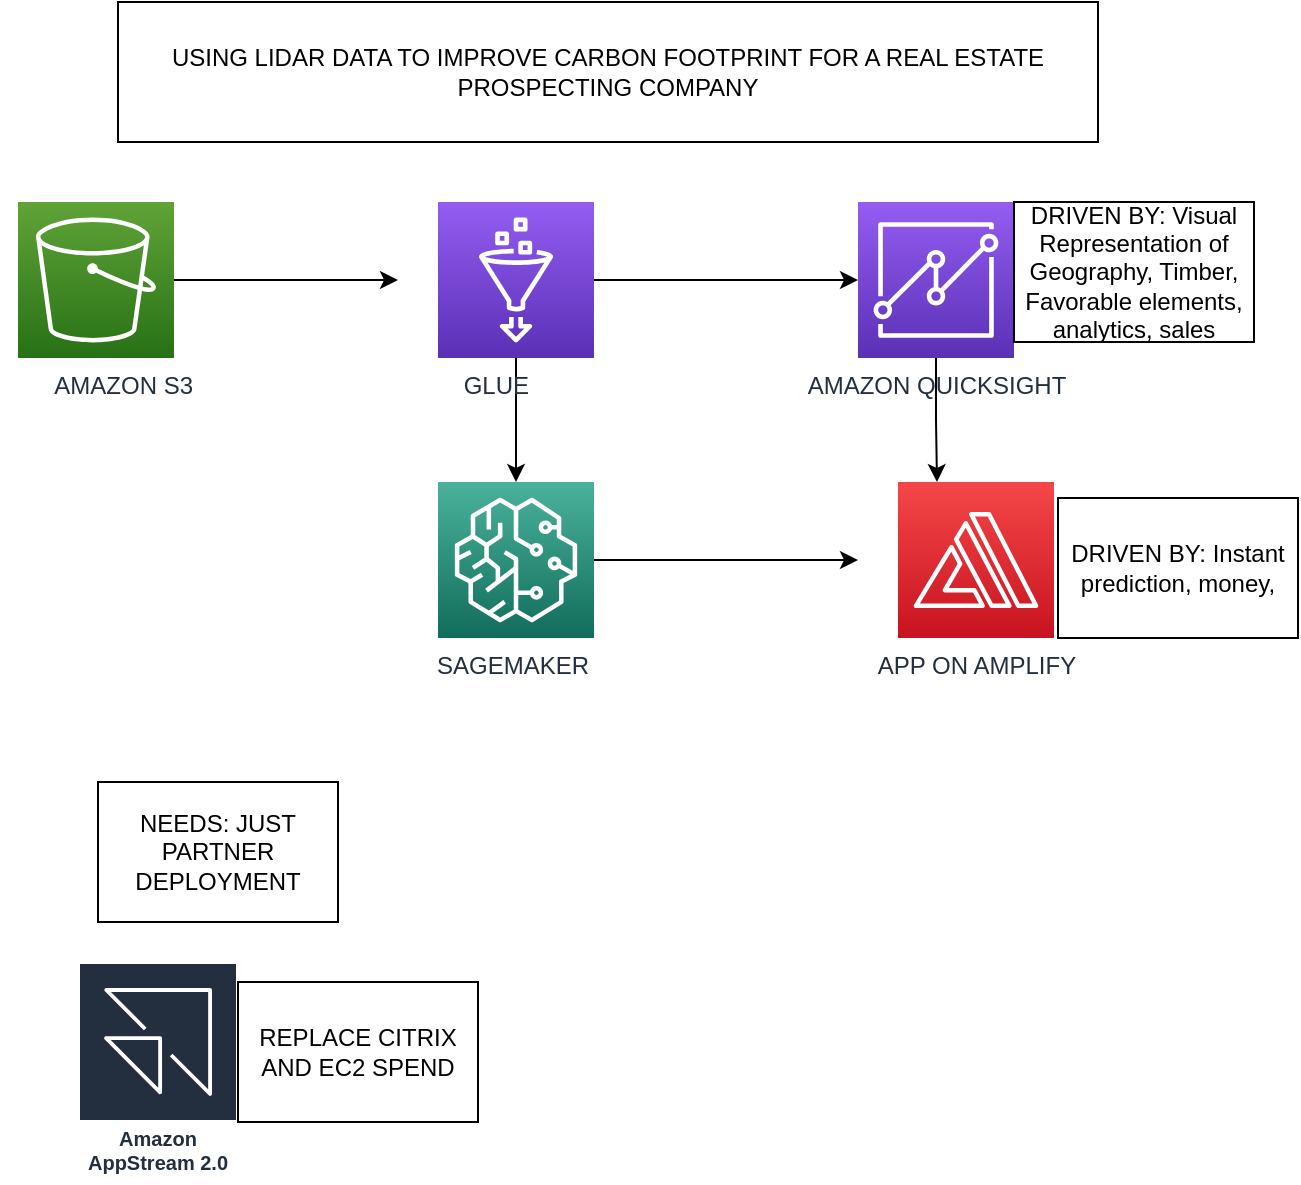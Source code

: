 <mxfile version="21.6.8" type="github">
  <diagram name="Page-1" id="3hKNQH16sDU-0gm0L-F4">
    <mxGraphModel dx="1422" dy="746" grid="1" gridSize="10" guides="1" tooltips="1" connect="1" arrows="1" fold="1" page="1" pageScale="1" pageWidth="850" pageHeight="1100" math="0" shadow="0">
      <root>
        <mxCell id="0" />
        <mxCell id="1" parent="0" />
        <mxCell id="sll2KaKlqQ9lJeDoCoRf-8" style="edgeStyle=orthogonalEdgeStyle;rounded=0;orthogonalLoop=1;jettySize=auto;html=1;" parent="1" source="sll2KaKlqQ9lJeDoCoRf-1" edge="1">
          <mxGeometry relative="1" as="geometry">
            <mxPoint x="300" y="139" as="targetPoint" />
          </mxGeometry>
        </mxCell>
        <mxCell id="sll2KaKlqQ9lJeDoCoRf-1" value="&lt;span style=&quot;white-space: pre;&quot;&gt;&#x9;&lt;/span&gt;AMAZON S3" style="sketch=0;points=[[0,0,0],[0.25,0,0],[0.5,0,0],[0.75,0,0],[1,0,0],[0,1,0],[0.25,1,0],[0.5,1,0],[0.75,1,0],[1,1,0],[0,0.25,0],[0,0.5,0],[0,0.75,0],[1,0.25,0],[1,0.5,0],[1,0.75,0]];outlineConnect=0;fontColor=#232F3E;gradientColor=#60A337;gradientDirection=north;fillColor=#277116;strokeColor=#ffffff;dashed=0;verticalLabelPosition=bottom;verticalAlign=top;align=center;html=1;fontSize=12;fontStyle=0;aspect=fixed;shape=mxgraph.aws4.resourceIcon;resIcon=mxgraph.aws4.s3;" parent="1" vertex="1">
          <mxGeometry x="110" y="100" width="78" height="78" as="geometry" />
        </mxCell>
        <mxCell id="sll2KaKlqQ9lJeDoCoRf-9" style="edgeStyle=orthogonalEdgeStyle;rounded=0;orthogonalLoop=1;jettySize=auto;html=1;entryX=0;entryY=0.5;entryDx=0;entryDy=0;entryPerimeter=0;" parent="1" source="sll2KaKlqQ9lJeDoCoRf-2" target="sll2KaKlqQ9lJeDoCoRf-3" edge="1">
          <mxGeometry relative="1" as="geometry" />
        </mxCell>
        <mxCell id="sll2KaKlqQ9lJeDoCoRf-10" style="edgeStyle=orthogonalEdgeStyle;rounded=0;orthogonalLoop=1;jettySize=auto;html=1;" parent="1" source="sll2KaKlqQ9lJeDoCoRf-2" target="sll2KaKlqQ9lJeDoCoRf-4" edge="1">
          <mxGeometry relative="1" as="geometry" />
        </mxCell>
        <mxCell id="sll2KaKlqQ9lJeDoCoRf-2" value="GLUE&lt;span style=&quot;white-space: pre;&quot;&gt;&#x9;&lt;/span&gt;" style="sketch=0;points=[[0,0,0],[0.25,0,0],[0.5,0,0],[0.75,0,0],[1,0,0],[0,1,0],[0.25,1,0],[0.5,1,0],[0.75,1,0],[1,1,0],[0,0.25,0],[0,0.5,0],[0,0.75,0],[1,0.25,0],[1,0.5,0],[1,0.75,0]];outlineConnect=0;fontColor=#232F3E;gradientColor=#945DF2;gradientDirection=north;fillColor=#5A30B5;strokeColor=#ffffff;dashed=0;verticalLabelPosition=bottom;verticalAlign=top;align=center;html=1;fontSize=12;fontStyle=0;aspect=fixed;shape=mxgraph.aws4.resourceIcon;resIcon=mxgraph.aws4.glue;" parent="1" vertex="1">
          <mxGeometry x="320" y="100" width="78" height="78" as="geometry" />
        </mxCell>
        <mxCell id="s8nZN4GmcJ-J-yLGvwKA-1" style="edgeStyle=orthogonalEdgeStyle;rounded=0;orthogonalLoop=1;jettySize=auto;html=1;entryX=0.25;entryY=0;entryDx=0;entryDy=0;entryPerimeter=0;" edge="1" parent="1" source="sll2KaKlqQ9lJeDoCoRf-3" target="sll2KaKlqQ9lJeDoCoRf-5">
          <mxGeometry relative="1" as="geometry" />
        </mxCell>
        <mxCell id="sll2KaKlqQ9lJeDoCoRf-3" value="AMAZON QUICKSIGHT" style="sketch=0;points=[[0,0,0],[0.25,0,0],[0.5,0,0],[0.75,0,0],[1,0,0],[0,1,0],[0.25,1,0],[0.5,1,0],[0.75,1,0],[1,1,0],[0,0.25,0],[0,0.5,0],[0,0.75,0],[1,0.25,0],[1,0.5,0],[1,0.75,0]];outlineConnect=0;fontColor=#232F3E;gradientColor=#945DF2;gradientDirection=north;fillColor=#5A30B5;strokeColor=#ffffff;dashed=0;verticalLabelPosition=bottom;verticalAlign=top;align=center;html=1;fontSize=12;fontStyle=0;aspect=fixed;shape=mxgraph.aws4.resourceIcon;resIcon=mxgraph.aws4.quicksight;" parent="1" vertex="1">
          <mxGeometry x="530" y="100" width="78" height="78" as="geometry" />
        </mxCell>
        <mxCell id="sll2KaKlqQ9lJeDoCoRf-11" style="edgeStyle=orthogonalEdgeStyle;rounded=0;orthogonalLoop=1;jettySize=auto;html=1;" parent="1" source="sll2KaKlqQ9lJeDoCoRf-4" edge="1">
          <mxGeometry relative="1" as="geometry">
            <mxPoint x="530" y="279" as="targetPoint" />
          </mxGeometry>
        </mxCell>
        <mxCell id="sll2KaKlqQ9lJeDoCoRf-4" value="SAGEMAKER&lt;span style=&quot;white-space: pre;&quot;&gt;&#x9;&lt;/span&gt;" style="sketch=0;points=[[0,0,0],[0.25,0,0],[0.5,0,0],[0.75,0,0],[1,0,0],[0,1,0],[0.25,1,0],[0.5,1,0],[0.75,1,0],[1,1,0],[0,0.25,0],[0,0.5,0],[0,0.75,0],[1,0.25,0],[1,0.5,0],[1,0.75,0]];outlineConnect=0;fontColor=#232F3E;gradientColor=#4AB29A;gradientDirection=north;fillColor=#116D5B;strokeColor=#ffffff;dashed=0;verticalLabelPosition=bottom;verticalAlign=top;align=center;html=1;fontSize=12;fontStyle=0;aspect=fixed;shape=mxgraph.aws4.resourceIcon;resIcon=mxgraph.aws4.sagemaker;" parent="1" vertex="1">
          <mxGeometry x="320" y="240" width="78" height="78" as="geometry" />
        </mxCell>
        <mxCell id="sll2KaKlqQ9lJeDoCoRf-5" value="APP ON AMPLIFY" style="sketch=0;points=[[0,0,0],[0.25,0,0],[0.5,0,0],[0.75,0,0],[1,0,0],[0,1,0],[0.25,1,0],[0.5,1,0],[0.75,1,0],[1,1,0],[0,0.25,0],[0,0.5,0],[0,0.75,0],[1,0.25,0],[1,0.5,0],[1,0.75,0]];outlineConnect=0;fontColor=#232F3E;gradientColor=#F54749;gradientDirection=north;fillColor=#C7131F;strokeColor=#ffffff;dashed=0;verticalLabelPosition=bottom;verticalAlign=top;align=center;html=1;fontSize=12;fontStyle=0;aspect=fixed;shape=mxgraph.aws4.resourceIcon;resIcon=mxgraph.aws4.amplify;" parent="1" vertex="1">
          <mxGeometry x="550" y="240" width="78" height="78" as="geometry" />
        </mxCell>
        <mxCell id="sll2KaKlqQ9lJeDoCoRf-7" value="USING LIDAR DATA TO IMPROVE CARBON FOOTPRINT FOR A REAL ESTATE PROSPECTING COMPANY" style="rounded=0;whiteSpace=wrap;html=1;" parent="1" vertex="1">
          <mxGeometry x="160" width="490" height="70" as="geometry" />
        </mxCell>
        <mxCell id="sll2KaKlqQ9lJeDoCoRf-12" value="DRIVEN BY: Instant prediction, money, " style="rounded=0;whiteSpace=wrap;html=1;" parent="1" vertex="1">
          <mxGeometry x="630" y="248" width="120" height="70" as="geometry" />
        </mxCell>
        <mxCell id="sll2KaKlqQ9lJeDoCoRf-13" value="DRIVEN BY: Visual Representation of Geography, Timber, Favorable elements, analytics, sales" style="rounded=0;whiteSpace=wrap;html=1;" parent="1" vertex="1">
          <mxGeometry x="608" y="100" width="120" height="70" as="geometry" />
        </mxCell>
        <mxCell id="sll2KaKlqQ9lJeDoCoRf-14" value="Amazon AppStream 2.0" style="sketch=0;outlineConnect=0;fontColor=#232F3E;gradientColor=none;strokeColor=#ffffff;fillColor=#232F3E;dashed=0;verticalLabelPosition=middle;verticalAlign=bottom;align=center;html=1;whiteSpace=wrap;fontSize=10;fontStyle=1;spacing=3;shape=mxgraph.aws4.productIcon;prIcon=mxgraph.aws4.appstream_20;" parent="1" vertex="1">
          <mxGeometry x="140" y="480" width="80" height="110" as="geometry" />
        </mxCell>
        <mxCell id="sll2KaKlqQ9lJeDoCoRf-15" value="REPLACE CITRIX AND EC2 SPEND" style="rounded=0;whiteSpace=wrap;html=1;" parent="1" vertex="1">
          <mxGeometry x="220" y="490" width="120" height="70" as="geometry" />
        </mxCell>
        <mxCell id="s8nZN4GmcJ-J-yLGvwKA-2" value="NEEDS: JUST PARTNER DEPLOYMENT" style="rounded=0;whiteSpace=wrap;html=1;" vertex="1" parent="1">
          <mxGeometry x="150" y="390" width="120" height="70" as="geometry" />
        </mxCell>
      </root>
    </mxGraphModel>
  </diagram>
</mxfile>
